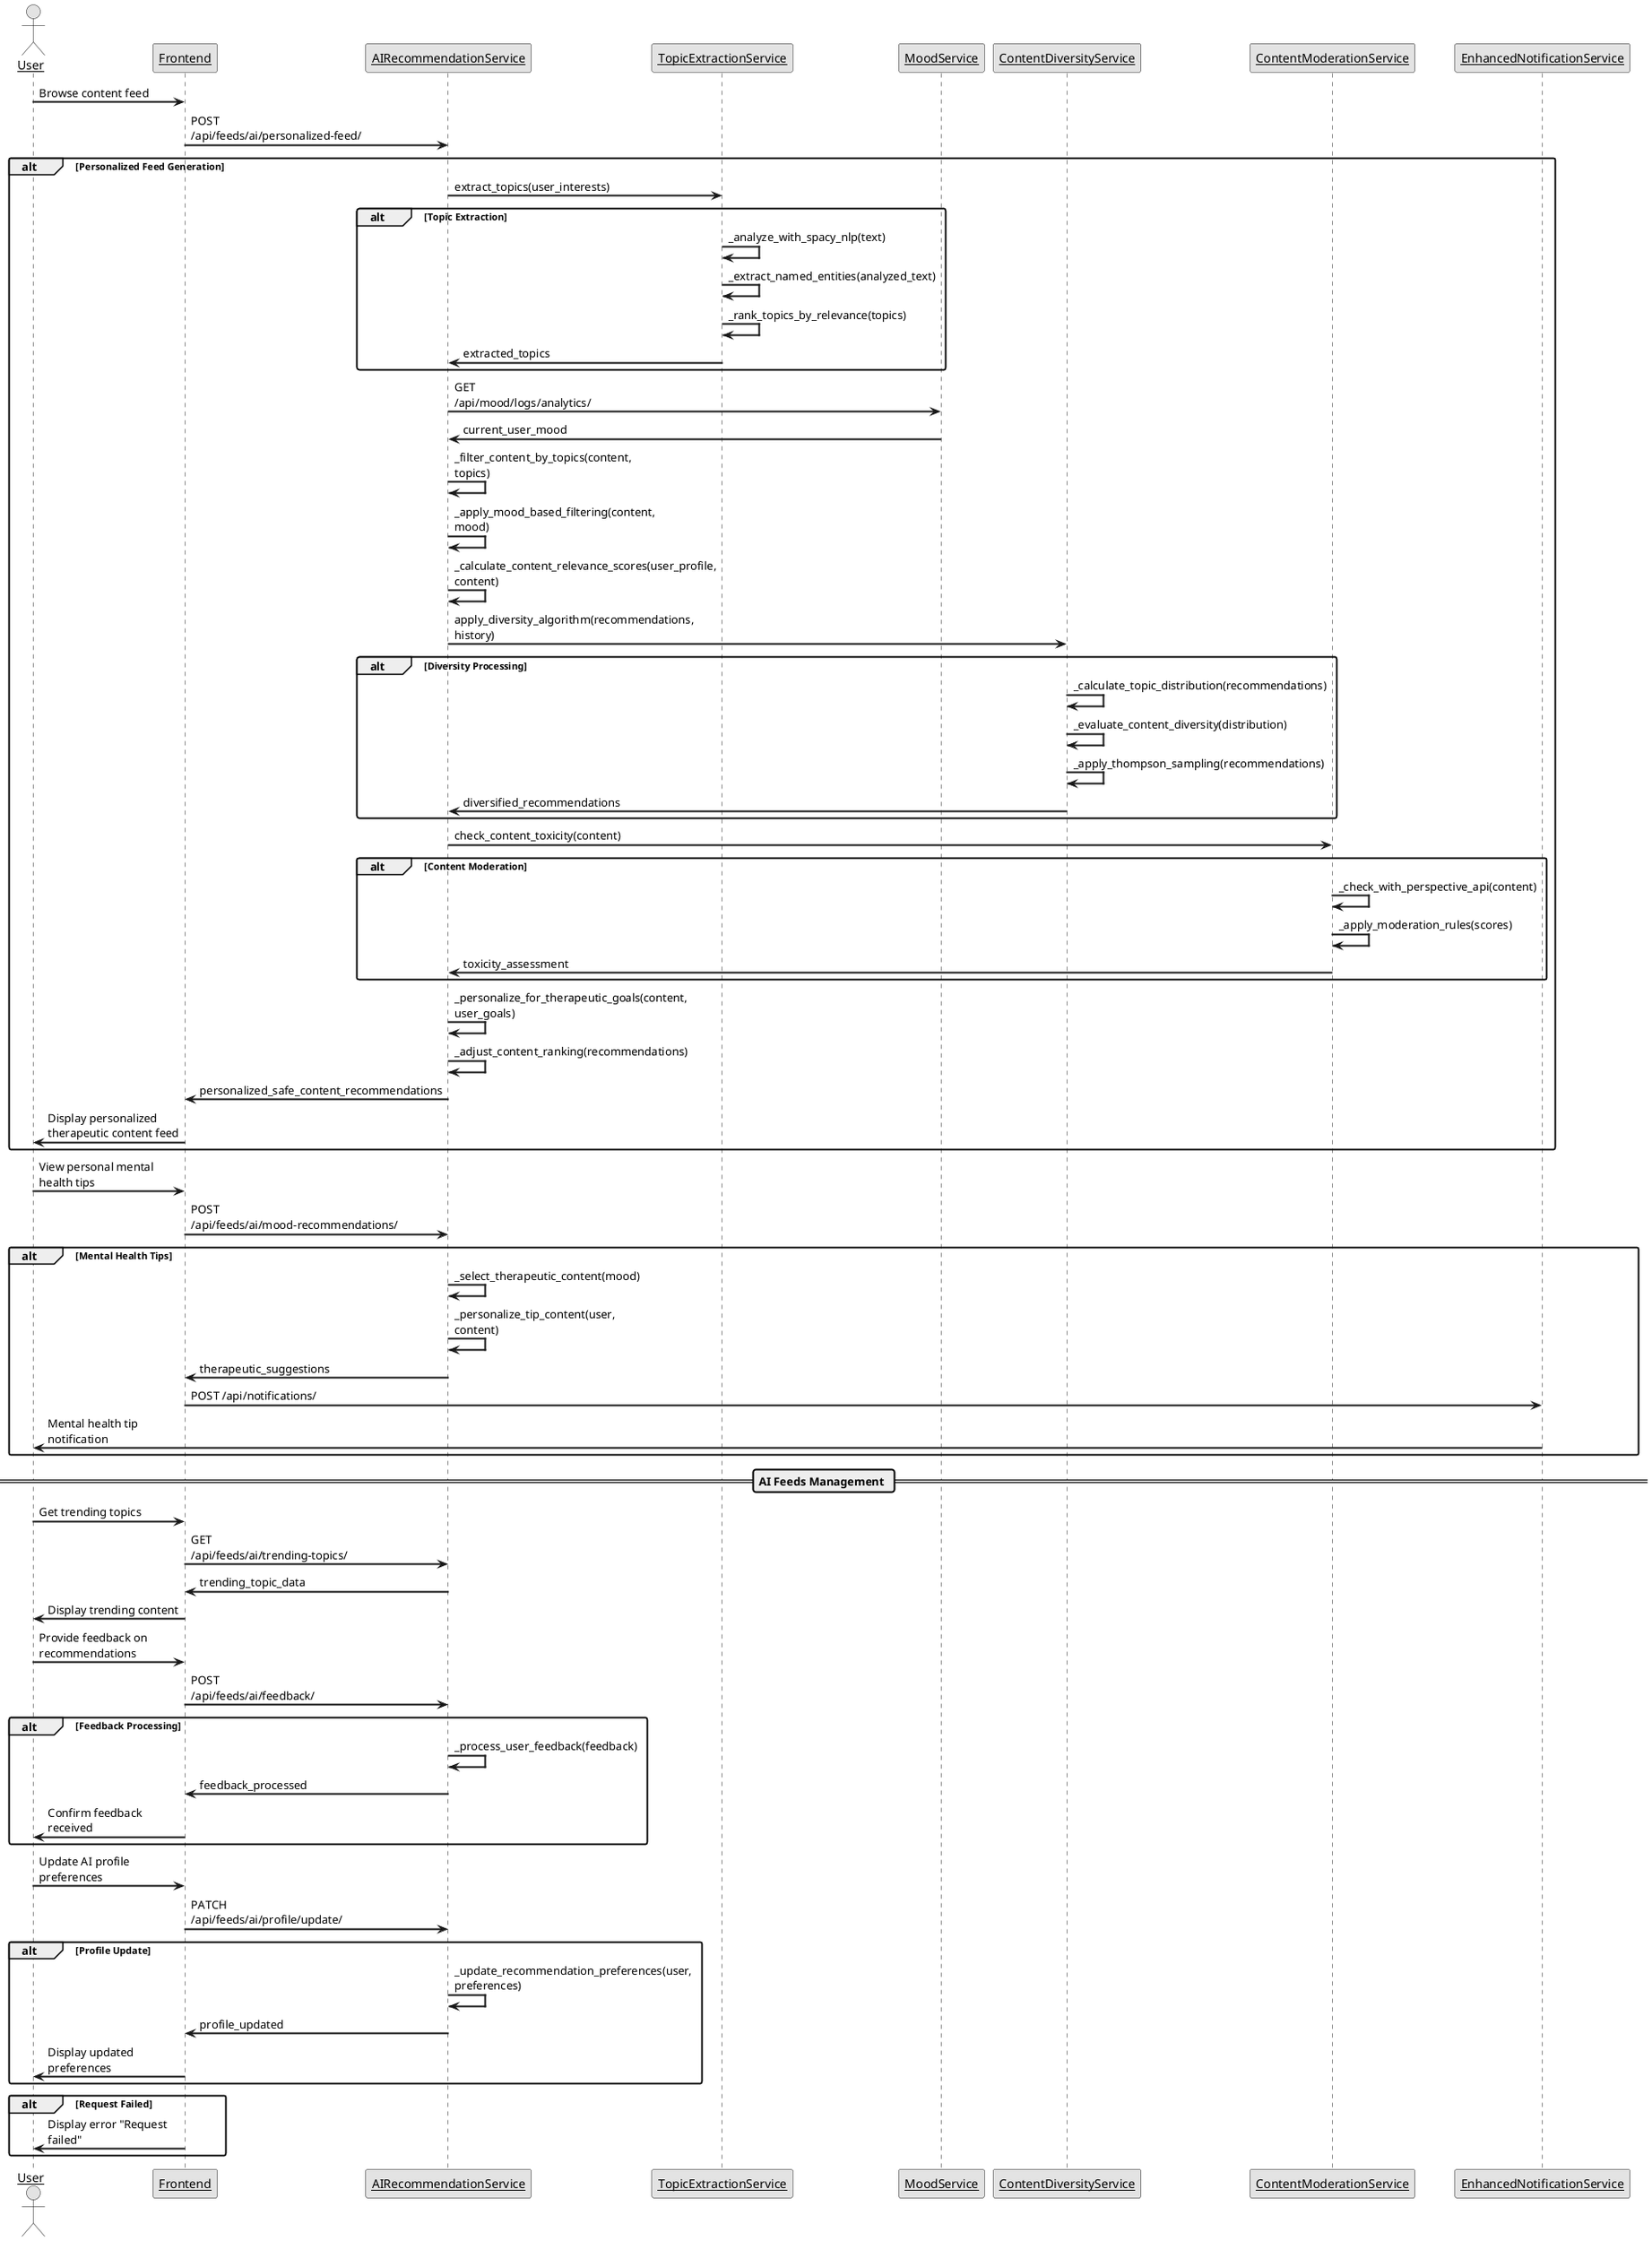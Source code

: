 @startuml Feeds_Sequence_Diagram

skinparam sequenceArrowThickness 2
skinparam roundcorner 5
skinparam maxmessagesize 160
skinparam sequenceParticipant underline
skinparam handwritten false
skinparam monochrome true

actor "User" as user
participant "Frontend" as frontend
participant "AIRecommendationService" as recommendationService
participant "TopicExtractionService" as topicService
participant "MoodService" as moodService
participant "ContentDiversityService" as diversityService
participant "ContentModerationService" as moderationService
participant "EnhancedNotificationService" as notificationService

user -> frontend : Browse content feed
frontend -> recommendationService : POST /api/feeds/ai/personalized-feed/

alt Personalized Feed Generation
    recommendationService -> topicService : extract_topics(user_interests)
    
    alt Topic Extraction
        topicService -> topicService : _analyze_with_spacy_nlp(text)
        topicService -> topicService : _extract_named_entities(analyzed_text)
        topicService -> topicService : _rank_topics_by_relevance(topics)
        topicService -> recommendationService : extracted_topics
    end
    
    recommendationService -> moodService : GET /api/mood/logs/analytics/
    moodService -> recommendationService : current_user_mood
    
    recommendationService -> recommendationService : _filter_content_by_topics(content, topics)
    recommendationService -> recommendationService : _apply_mood_based_filtering(content, mood)
    recommendationService -> recommendationService : _calculate_content_relevance_scores(user_profile, content)
    
    recommendationService -> diversityService : apply_diversity_algorithm(recommendations, history)
    
    alt Diversity Processing
        diversityService -> diversityService : _calculate_topic_distribution(recommendations)
        diversityService -> diversityService : _evaluate_content_diversity(distribution)
        diversityService -> diversityService : _apply_thompson_sampling(recommendations)
        diversityService -> recommendationService : diversified_recommendations
    end
    
    recommendationService -> moderationService : check_content_toxicity(content)
    
    alt Content Moderation
        moderationService -> moderationService : _check_with_perspective_api(content)
        moderationService -> moderationService : _apply_moderation_rules(scores)
        moderationService -> recommendationService : toxicity_assessment
    end
    
    recommendationService -> recommendationService : _personalize_for_therapeutic_goals(content, user_goals)
    recommendationService -> recommendationService : _adjust_content_ranking(recommendations)
    recommendationService -> frontend : personalized_safe_content_recommendations
    frontend -> user : Display personalized therapeutic content feed
end

user -> frontend : View personal mental health tips
frontend -> recommendationService : POST /api/feeds/ai/mood-recommendations/

alt Mental Health Tips
    recommendationService -> recommendationService : _select_therapeutic_content(mood)
    recommendationService -> recommendationService : _personalize_tip_content(user, content)
    recommendationService -> frontend : therapeutic_suggestions
    
    frontend -> notificationService : POST /api/notifications/
    notificationService -> user : Mental health tip notification
end

== AI Feeds Management ==

user -> frontend : Get trending topics
frontend -> recommendationService : GET /api/feeds/ai/trending-topics/
recommendationService -> frontend : trending_topic_data
frontend -> user : Display trending content

user -> frontend : Provide feedback on recommendations
frontend -> recommendationService : POST /api/feeds/ai/feedback/

alt Feedback Processing
    recommendationService -> recommendationService : _process_user_feedback(feedback)
    recommendationService -> frontend : feedback_processed
    frontend -> user : Confirm feedback received
end

user -> frontend : Update AI profile preferences
frontend -> recommendationService : PATCH /api/feeds/ai/profile/update/

alt Profile Update
    recommendationService -> recommendationService : _update_recommendation_preferences(user, preferences)
    recommendationService -> frontend : profile_updated
    frontend -> user : Display updated preferences
end

alt Request Failed
    frontend -> user : Display error "Request failed"
end
@enduml
